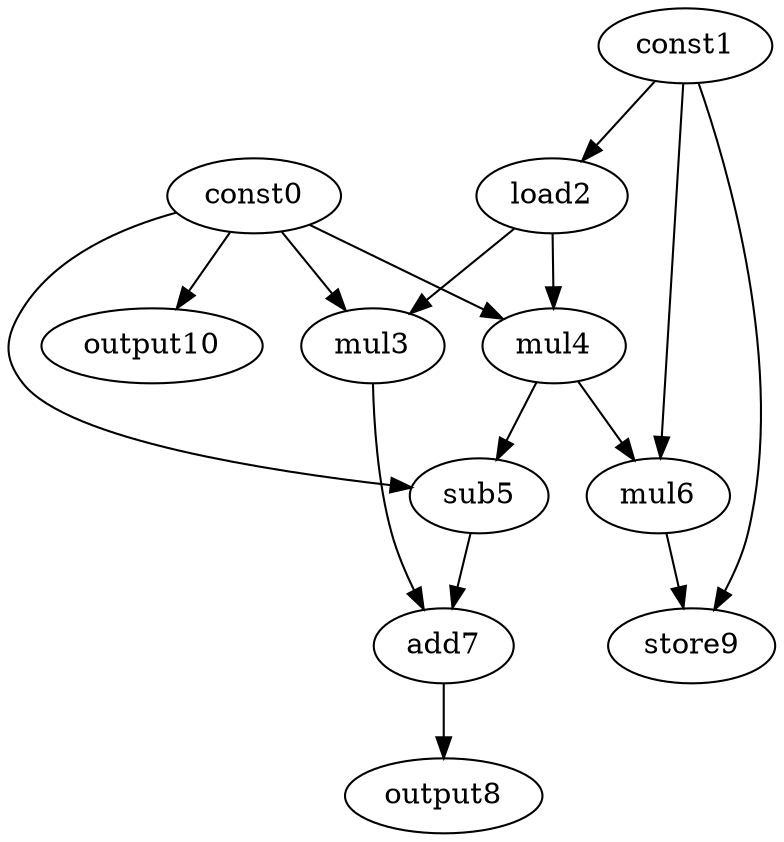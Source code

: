 digraph G { 
const0[opcode=const]; 
const1[opcode=const]; 
load2[opcode=load]; 
mul3[opcode=mul]; 
mul4[opcode=mul]; 
sub5[opcode=sub]; 
mul6[opcode=mul]; 
add7[opcode=add]; 
output8[opcode=output]; 
store9[opcode=store]; 
output10[opcode=output]; 
const1->load2[operand=0];
const0->output10[operand=0];
const0->mul3[operand=0];
load2->mul3[operand=1];
const0->mul4[operand=0];
load2->mul4[operand=1];
const0->sub5[operand=0];
mul4->sub5[operand=1];
const1->mul6[operand=0];
mul4->mul6[operand=1];
mul3->add7[operand=0];
sub5->add7[operand=1];
const1->store9[operand=0];
mul6->store9[operand=1];
add7->output8[operand=0];
}

